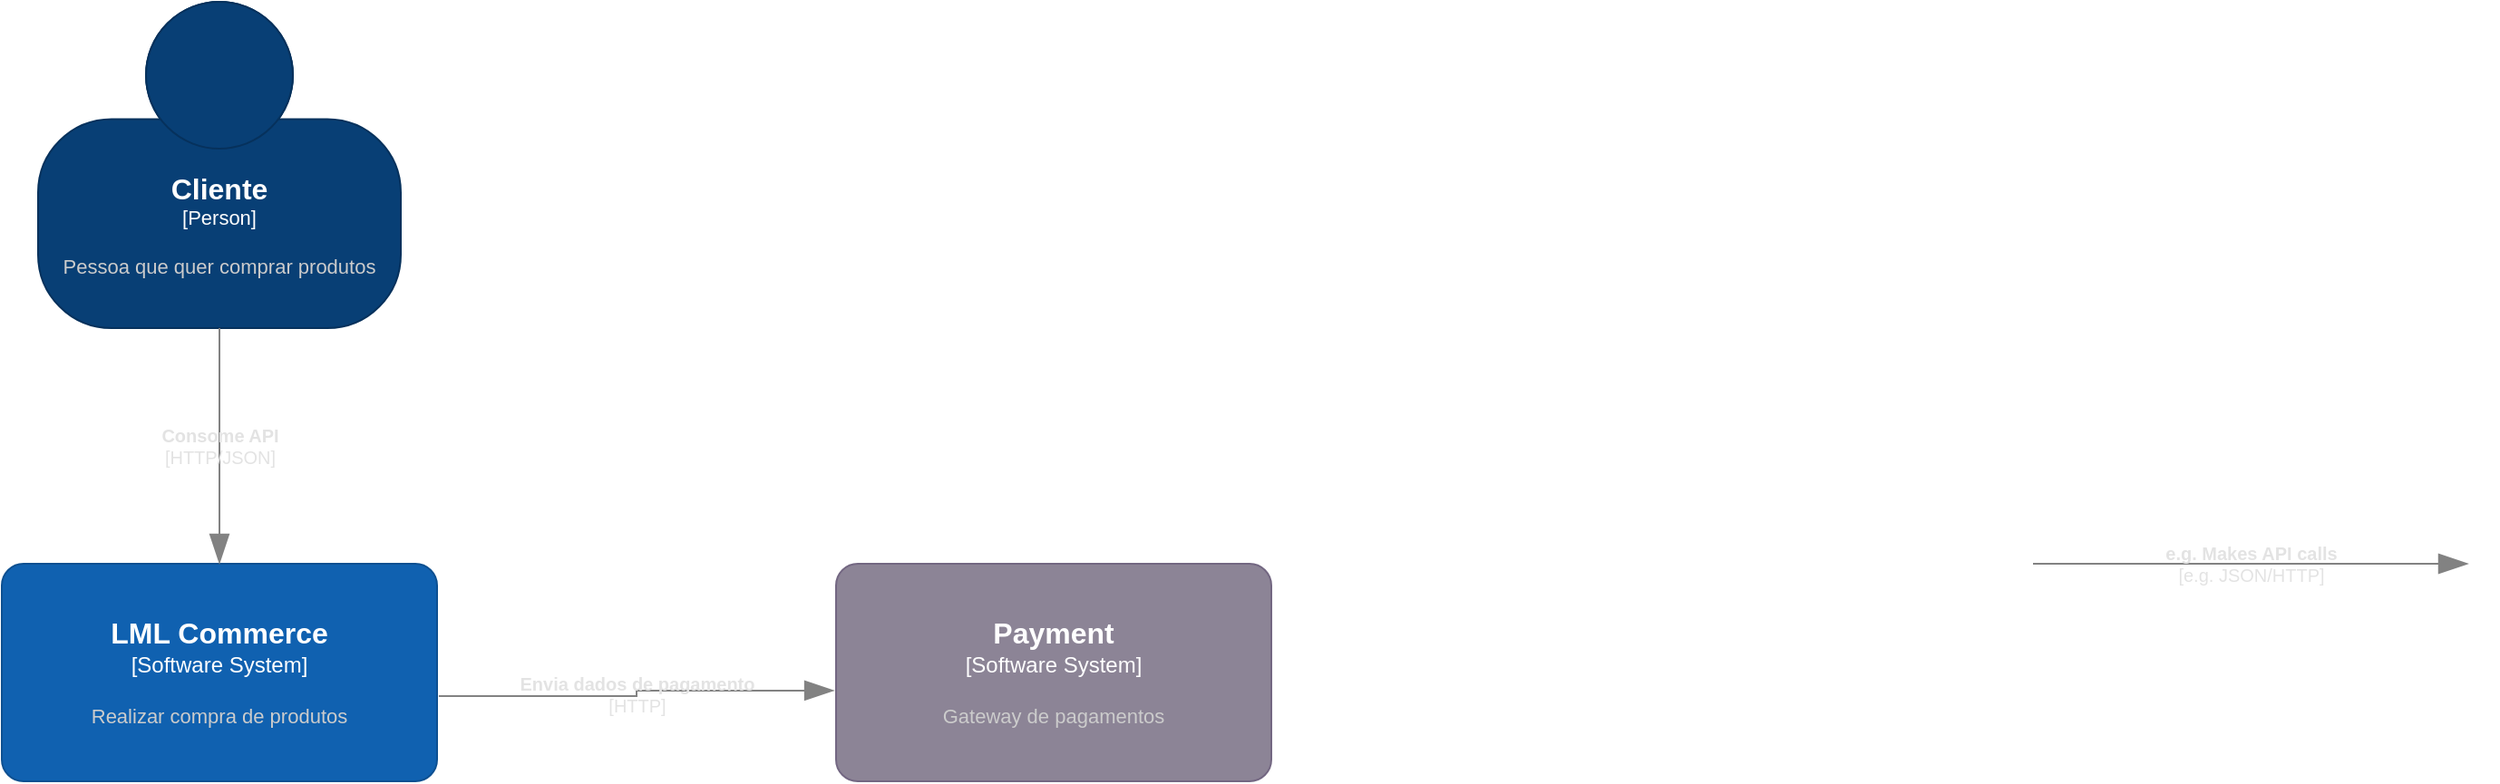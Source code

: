 <mxfile>
  <diagram id="S6L08_T96hRmo3LlaDx4" name="Context">
    <mxGraphModel
      dx="1750"
      dy="644"
      grid="1"
      gridSize="10"
      guides="1"
      tooltips="1"
      connect="1"
      arrows="1"
      fold="1"
      page="1"
      pageScale="1"
      pageWidth="1920"
      pageHeight="1200"
      math="0"
      shadow="0"
    >
      <root>
        <mxCell id="0" />
        <mxCell id="1" parent="0" />
        <object
          placeholders="1"
          c4Name="LML Commerce"
          c4Type="Software System"
          c4Description="Realizar compra de produtos"
          label='&lt;font style="font-size: 16px"&gt;&lt;b&gt;%c4Name%&lt;/b&gt;&lt;/font&gt;&lt;div&gt;[%c4Type%]&lt;/div&gt;&lt;br&gt;&lt;div&gt;&lt;font style="font-size: 11px"&gt;&lt;font color="#cccccc"&gt;%c4Description%&lt;/font&gt;&lt;/div&gt;'
          id="gdV_B8t6dMIT8gGPNnEV-1"
        >
          <mxCell
            style="rounded=1;whiteSpace=wrap;html=1;labelBackgroundColor=none;fillColor=#1061B0;fontColor=#ffffff;align=center;arcSize=10;strokeColor=#0D5091;metaEdit=1;resizable=0;points=[[0.25,0,0],[0.5,0,0],[0.75,0,0],[1,0.25,0],[1,0.5,0],[1,0.75,0],[0.75,1,0],[0.5,1,0],[0.25,1,0],[0,0.75,0],[0,0.5,0],[0,0.25,0]];"
            parent="1"
            vertex="1"
          >
            <mxGeometry x="250" y="440" width="240" height="120" as="geometry" />
          </mxCell>
        </object>
        <object
          placeholders="1"
          c4Name="Cliente"
          c4Type="Person"
          c4Description="Pessoa que quer comprar produtos"
          label='&lt;font style="font-size: 16px"&gt;&lt;b&gt;%c4Name%&lt;/b&gt;&lt;/font&gt;&lt;div&gt;[%c4Type%]&lt;/div&gt;&lt;br&gt;&lt;div&gt;&lt;font style="font-size: 11px"&gt;&lt;font color="#cccccc"&gt;%c4Description%&lt;/font&gt;&lt;/div&gt;'
          id="gdV_B8t6dMIT8gGPNnEV-2"
        >
          <mxCell
            style="html=1;fontSize=11;dashed=0;whiteSpace=wrap;fillColor=#083F75;strokeColor=#06315C;fontColor=#ffffff;shape=mxgraph.c4.person2;align=center;metaEdit=1;points=[[0.5,0,0],[1,0.5,0],[1,0.75,0],[0.75,1,0],[0.5,1,0],[0.25,1,0],[0,0.75,0],[0,0.5,0]];resizable=0;"
            parent="1"
            vertex="1"
          >
            <mxGeometry x="270" y="130" width="200" height="180" as="geometry" />
          </mxCell>
        </object>
        <object
          placeholders="1"
          c4Type="Relationship"
          c4Technology="e.g. JSON/HTTP"
          c4Description="e.g. Makes API calls"
          label='&lt;div style="text-align: left"&gt;&lt;div style="text-align: center"&gt;&lt;b&gt;%c4Description%&lt;/b&gt;&lt;/div&gt;&lt;div style="text-align: center"&gt;[%c4Technology%]&lt;/div&gt;&lt;/div&gt;'
          id="8---CNIJVXIAJ0xWN9EL-1"
        >
          <mxCell
            style="endArrow=blockThin;html=1;fontSize=10;fontColor=#E3E3E3;strokeWidth=1;endFill=1;strokeColor=#828282;elbow=vertical;metaEdit=1;endSize=14;startSize=14;jumpStyle=arc;jumpSize=16;rounded=0;edgeStyle=orthogonalEdgeStyle;labelBackgroundColor=none;"
            parent="1"
            edge="1"
          >
            <mxGeometry width="240" relative="1" as="geometry">
              <mxPoint x="1370" y="440" as="sourcePoint" />
              <mxPoint x="1610" y="440" as="targetPoint" />
            </mxGeometry>
          </mxCell>
        </object>
        <object
          placeholders="1"
          c4Type="Relationship"
          c4Technology="HTTP/JSON"
          c4Description="Consome API"
          label='&lt;div style="text-align: left"&gt;&lt;div style="text-align: center"&gt;&lt;b&gt;%c4Description%&lt;/b&gt;&lt;/div&gt;&lt;div style="text-align: center"&gt;[%c4Technology%]&lt;/div&gt;&lt;/div&gt;'
          id="8---CNIJVXIAJ0xWN9EL-2"
        >
          <mxCell
            style="endArrow=blockThin;html=1;fontSize=10;fontColor=#E3E3E3;strokeWidth=1;endFill=1;strokeColor=#828282;elbow=vertical;metaEdit=1;endSize=14;startSize=14;jumpStyle=arc;jumpSize=16;rounded=0;edgeStyle=orthogonalEdgeStyle;exitX=0.5;exitY=1;exitDx=0;exitDy=0;exitPerimeter=0;labelBackgroundColor=none;"
            parent="1"
            source="gdV_B8t6dMIT8gGPNnEV-2"
            target="gdV_B8t6dMIT8gGPNnEV-1"
            edge="1"
          >
            <mxGeometry width="240" relative="1" as="geometry">
              <mxPoint x="770" y="400" as="sourcePoint" />
              <mxPoint x="1010" y="400" as="targetPoint" />
            </mxGeometry>
          </mxCell>
        </object>
        <object
          placeholders="1"
          c4Name="Payment"
          c4Type="Software System"
          c4Description="Gateway de pagamentos"
          label='&lt;font style="font-size: 16px"&gt;&lt;b&gt;%c4Name%&lt;/b&gt;&lt;/font&gt;&lt;div&gt;[%c4Type%]&lt;/div&gt;&lt;br&gt;&lt;div&gt;&lt;font style="font-size: 11px"&gt;&lt;font color="#cccccc"&gt;%c4Description%&lt;/font&gt;&lt;/div&gt;'
          id="8---CNIJVXIAJ0xWN9EL-3"
        >
          <mxCell
            style="rounded=1;whiteSpace=wrap;html=1;labelBackgroundColor=none;fillColor=#8C8496;fontColor=#ffffff;align=center;arcSize=10;strokeColor=#736782;metaEdit=1;resizable=0;points=[[0.25,0,0],[0.5,0,0],[0.75,0,0],[1,0.25,0],[1,0.5,0],[1,0.75,0],[0.75,1,0],[0.5,1,0],[0.25,1,0],[0,0.75,0],[0,0.5,0],[0,0.25,0]];"
            parent="1"
            vertex="1"
          >
            <mxGeometry x="710" y="440" width="240" height="120" as="geometry" />
          </mxCell>
        </object>
        <object
          placeholders="1"
          c4Type="Relationship"
          c4Technology="HTTP"
          c4Description="Envia dados de pagamento"
          label='&lt;div style="text-align: left"&gt;&lt;div style="text-align: center"&gt;&lt;b&gt;%c4Description%&lt;/b&gt;&lt;/div&gt;&lt;div style="text-align: center"&gt;[%c4Technology%]&lt;/div&gt;&lt;/div&gt;'
          id="8---CNIJVXIAJ0xWN9EL-4"
        >
          <mxCell
            style="endArrow=blockThin;html=1;fontSize=10;fontColor=#E3E3E3;strokeWidth=1;endFill=1;strokeColor=#828282;elbow=vertical;metaEdit=1;endSize=14;startSize=14;jumpStyle=arc;jumpSize=16;rounded=0;edgeStyle=orthogonalEdgeStyle;entryX=-0.004;entryY=0.583;entryDx=0;entryDy=0;entryPerimeter=0;exitX=1.004;exitY=0.608;exitDx=0;exitDy=0;exitPerimeter=0;labelBackgroundColor=none;"
            parent="1"
            source="gdV_B8t6dMIT8gGPNnEV-1"
            target="8---CNIJVXIAJ0xWN9EL-3"
            edge="1"
          >
            <mxGeometry width="240" relative="1" as="geometry">
              <mxPoint x="770" y="400" as="sourcePoint" />
              <mxPoint x="1010" y="400" as="targetPoint" />
            </mxGeometry>
          </mxCell>
        </object>
      </root>
    </mxGraphModel>
  </diagram>
  <diagram id="b_RQS6GKHFhpanr6E8pA" name="Container">
    <mxGraphModel
      dx="1750"
      dy="467"
      grid="1"
      gridSize="10"
      guides="1"
      tooltips="1"
      connect="1"
      arrows="1"
      fold="1"
      page="1"
      pageScale="1"
      pageWidth="1920"
      pageHeight="1200"
      math="0"
      shadow="0"
    >
      <root>
        <mxCell id="0" />
        <mxCell id="1" parent="0" />
        <object
          placeholders="1"
          c4Name="Cliente"
          c4Type="Person"
          c4Description="Pessoa que quer comprar produtos"
          label='&lt;font style="font-size: 16px"&gt;&lt;b&gt;%c4Name%&lt;/b&gt;&lt;/font&gt;&lt;div&gt;[%c4Type%]&lt;/div&gt;&lt;br&gt;&lt;div&gt;&lt;font style="font-size: 11px"&gt;&lt;font color="#cccccc"&gt;%c4Description%&lt;/font&gt;&lt;/div&gt;'
          id="5kFMTecfARjD-kLjA5tT-2"
        >
          <mxCell
            style="html=1;fontSize=11;dashed=0;whiteSpace=wrap;fillColor=#083F75;strokeColor=#06315C;fontColor=#ffffff;shape=mxgraph.c4.person2;align=center;metaEdit=1;points=[[0.5,0,0],[1,0.5,0],[1,0.75,0],[0.75,1,0],[0.5,1,0],[0.25,1,0],[0,0.75,0],[0,0.5,0]];resizable=0;"
            vertex="1"
            parent="1"
          >
            <mxGeometry x="270" y="130" width="200" height="180" as="geometry" />
          </mxCell>
        </object>
        <object
          placeholders="1"
          c4Type="Relationship"
          c4Technology="e.g. JSON/HTTP"
          c4Description="e.g. Makes API calls"
          label='&lt;div style="text-align: left"&gt;&lt;div style="text-align: center"&gt;&lt;b&gt;%c4Description%&lt;/b&gt;&lt;/div&gt;&lt;div style="text-align: center"&gt;[%c4Technology%]&lt;/div&gt;&lt;/div&gt;'
          id="5kFMTecfARjD-kLjA5tT-3"
        >
          <mxCell
            style="endArrow=blockThin;html=1;fontSize=10;fontColor=#E3E3E3;strokeWidth=1;endFill=1;strokeColor=#828282;elbow=vertical;metaEdit=1;endSize=14;startSize=14;jumpStyle=arc;jumpSize=16;rounded=0;edgeStyle=orthogonalEdgeStyle;labelBackgroundColor=none;"
            edge="1"
            parent="1"
          >
            <mxGeometry width="240" relative="1" as="geometry">
              <mxPoint x="1370" y="440" as="sourcePoint" />
              <mxPoint x="1610" y="440" as="targetPoint" />
            </mxGeometry>
          </mxCell>
        </object>
        <object
          placeholders="1"
          c4Type="Relationship"
          c4Technology="HTTP/JSON"
          c4Description="Consome API"
          label='&lt;div style="text-align: left"&gt;&lt;div style="text-align: center"&gt;&lt;b&gt;%c4Description%&lt;/b&gt;&lt;/div&gt;&lt;div style="text-align: center"&gt;[%c4Technology%]&lt;/div&gt;&lt;/div&gt;'
          id="5kFMTecfARjD-kLjA5tT-4"
        >
          <mxCell
            style="endArrow=blockThin;html=1;fontSize=10;fontColor=#E3E3E3;strokeWidth=1;endFill=1;strokeColor=#828282;elbow=vertical;metaEdit=1;endSize=14;startSize=14;jumpStyle=arc;jumpSize=16;rounded=0;edgeStyle=orthogonalEdgeStyle;exitX=0.5;exitY=1;exitDx=0;exitDy=0;exitPerimeter=0;labelBackgroundColor=none;"
            edge="1"
            parent="1"
            source="5kFMTecfARjD-kLjA5tT-2"
          >
            <mxGeometry width="240" relative="1" as="geometry">
              <mxPoint x="770" y="400" as="sourcePoint" />
              <mxPoint x="370" y="440" as="targetPoint" />
            </mxGeometry>
          </mxCell>
        </object>
        <object
          placeholders="1"
          c4Name="Payment"
          c4Type="Software System"
          c4Description="Gateway de pagamentos"
          label='&lt;font style="font-size: 16px"&gt;&lt;b&gt;%c4Name%&lt;/b&gt;&lt;/font&gt;&lt;div&gt;[%c4Type%]&lt;/div&gt;&lt;br&gt;&lt;div&gt;&lt;font style="font-size: 11px"&gt;&lt;font color="#cccccc"&gt;%c4Description%&lt;/font&gt;&lt;/div&gt;'
          id="5kFMTecfARjD-kLjA5tT-5"
        >
          <mxCell
            style="rounded=1;whiteSpace=wrap;html=1;labelBackgroundColor=none;fillColor=#8C8496;fontColor=#ffffff;align=center;arcSize=10;strokeColor=#736782;metaEdit=1;resizable=0;points=[[0.25,0,0],[0.5,0,0],[0.75,0,0],[1,0.25,0],[1,0.5,0],[1,0.75,0],[0.75,1,0],[0.5,1,0],[0.25,1,0],[0,0.75,0],[0,0.5,0],[0,0.25,0]];"
            vertex="1"
            parent="1"
          >
            <mxGeometry x="710" y="440" width="240" height="120" as="geometry" />
          </mxCell>
        </object>
        <object
          placeholders="1"
          c4Type="Relationship"
          c4Technology="HTTP"
          c4Description="Envia dados de pagamento"
          label='&lt;div style="text-align: left"&gt;&lt;div style="text-align: center"&gt;&lt;b&gt;%c4Description%&lt;/b&gt;&lt;/div&gt;&lt;div style="text-align: center"&gt;[%c4Technology%]&lt;/div&gt;&lt;/div&gt;'
          id="5kFMTecfARjD-kLjA5tT-6"
        >
          <mxCell
            style="endArrow=blockThin;html=1;fontSize=10;fontColor=#E3E3E3;strokeWidth=1;endFill=1;strokeColor=#828282;elbow=vertical;metaEdit=1;endSize=14;startSize=14;jumpStyle=arc;jumpSize=16;rounded=0;edgeStyle=orthogonalEdgeStyle;entryX=-0.004;entryY=0.583;entryDx=0;entryDy=0;entryPerimeter=0;exitX=1.004;exitY=0.608;exitDx=0;exitDy=0;exitPerimeter=0;labelBackgroundColor=none;"
            edge="1"
            parent="1"
            target="5kFMTecfARjD-kLjA5tT-5"
          >
            <mxGeometry width="240" relative="1" as="geometry">
              <mxPoint x="490.96" y="512.96" as="sourcePoint" />
              <mxPoint x="1010" y="400" as="targetPoint" />
            </mxGeometry>
          </mxCell>
        </object>
        <object
          placeholders="1"
          c4Name="LML Commerce"
          c4Type="SystemScopeBoundary"
          c4Application="Software System"
          label='&lt;font style="font-size: 16px"&gt;&lt;b&gt;&lt;div style="text-align: left"&gt;%c4Name%&lt;/div&gt;&lt;/b&gt;&lt;/font&gt;&lt;div style="text-align: left"&gt;[%c4Application%]&lt;/div&gt;'
          id="gkStgHcVEAueS_De0Fv3-1"
        >
          <mxCell
            style="rounded=1;fontSize=11;whiteSpace=wrap;html=1;dashed=1;arcSize=20;fillColor=none;strokeColor=#666666;fontColor=#FCFCFC;labelBackgroundColor=none;align=left;verticalAlign=bottom;labelBorderColor=none;spacingTop=0;spacing=10;dashPattern=8 4;metaEdit=1;rotatable=0;perimeter=rectanglePerimeter;labelPadding=0;allowArrows=0;connectable=0;expand=0;recursiveResize=0;editable=1;pointerEvents=0;absoluteArcSize=1;points=[[0.25,0,0],[0.5,0,0],[0.75,0,0],[1,0.25,0],[1,0.5,0],[1,0.75,0],[0.75,1,0],[0.5,1,0],[0.25,1,0],[0,0.75,0],[0,0.5,0],[0,0.25,0]];"
            vertex="1"
            parent="1"
          >
            <mxGeometry x="220" y="400" width="330" height="230" as="geometry" />
          </mxCell>
        </object>
        <object
          placeholders="1"
          c4Name="Backend"
          c4Type="Container"
          c4Technology="Node"
          c4Description="Prover endpoints para fazer pedidos"
          label='&lt;font style="font-size: 16px"&gt;&lt;b&gt;%c4Name%&lt;/b&gt;&lt;/font&gt;&lt;div&gt;[%c4Type%: %c4Technology%]&lt;/div&gt;&lt;br&gt;&lt;div&gt;&lt;font style="font-size: 11px"&gt;&lt;font color="#E6E6E6"&gt;%c4Description%&lt;/font&gt;&lt;/div&gt;'
          id="gkStgHcVEAueS_De0Fv3-2"
        >
          <mxCell
            style="rounded=1;whiteSpace=wrap;html=1;fontSize=11;labelBackgroundColor=none;fillColor=#23A2D9;fontColor=#ffffff;align=center;arcSize=10;strokeColor=#0E7DAD;metaEdit=1;resizable=0;points=[[0.25,0,0],[0.5,0,0],[0.75,0,0],[1,0.25,0],[1,0.5,0],[1,0.75,0],[0.75,1,0],[0.5,1,0],[0.25,1,0],[0,0.75,0],[0,0.5,0],[0,0.25,0]];"
            vertex="1"
            parent="1"
          >
            <mxGeometry x="260" y="440" width="240" height="120" as="geometry" />
          </mxCell>
        </object>
      </root>
    </mxGraphModel>
  </diagram>
  <diagram id="KmQf6HbshX25WcH-UD77" name="Domain">
    <mxGraphModel
      dx="1349"
      dy="784"
      grid="1"
      gridSize="10"
      guides="1"
      tooltips="1"
      connect="1"
      arrows="1"
      fold="1"
      page="1"
      pageScale="1"
      pageWidth="1920"
      pageHeight="1200"
      math="0"
      shadow="0"
    >
      <root>
        <mxCell id="0" />
        <mxCell id="1" parent="0" />
        <mxCell
          id="r1ScC7lfXFoCYUSbXC6n-9"
          value=""
          style="shape=ext;double=1;rounded=0;whiteSpace=wrap;html=1;"
          parent="1"
          vertex="1"
        >
          <mxGeometry x="90" y="240" width="460" height="310" as="geometry" />
        </mxCell>
        <mxCell
          id="r1ScC7lfXFoCYUSbXC6n-4"
          value="Carrinho"
          style="ellipse;shape=doubleEllipse;whiteSpace=wrap;html=1;"
          parent="1"
          vertex="1"
        >
          <mxGeometry x="240" y="335" width="160" height="120" as="geometry" />
        </mxCell>
        <mxCell
          id="r1ScC7lfXFoCYUSbXC6n-5"
          value="Estoque"
          style="ellipse;shape=doubleEllipse;whiteSpace=wrap;html=1;"
          parent="1"
          vertex="1"
        >
          <mxGeometry x="150" y="430" width="150" height="110" as="geometry" />
        </mxCell>
        <mxCell
          id="r1ScC7lfXFoCYUSbXC6n-6"
          value="Catálogo"
          style="ellipse;shape=doubleEllipse;whiteSpace=wrap;html=1;"
          parent="1"
          vertex="1"
        >
          <mxGeometry x="120" y="275" width="150" height="110" as="geometry" />
        </mxCell>
        <mxCell
          id="r1ScC7lfXFoCYUSbXC6n-7"
          value="Checkout"
          style="ellipse;shape=doubleEllipse;whiteSpace=wrap;html=1;"
          parent="1"
          vertex="1"
        >
          <mxGeometry x="320" y="270" width="150" height="80" as="geometry" />
        </mxCell>
        <mxCell
          id="r1ScC7lfXFoCYUSbXC6n-10"
          value="Pagamento"
          style="ellipse;shape=doubleEllipse;whiteSpace=wrap;html=1;"
          parent="1"
          vertex="1"
        >
          <mxGeometry x="430" y="250" width="100" height="60" as="geometry" />
        </mxCell>
        <mxCell
          id="r1ScC7lfXFoCYUSbXC6n-12"
          value="Calculo de frete"
          style="ellipse;shape=doubleEllipse;whiteSpace=wrap;html=1;"
          parent="1"
          vertex="1"
        >
          <mxGeometry x="370" y="320" width="100" height="65" as="geometry" />
        </mxCell>
      </root>
    </mxGraphModel>
  </diagram>
  <diagram id="NLWaJpgCe6a0RMc2xg4J" name="Events">
    <mxGraphModel
      dx="1981"
      dy="644"
      grid="1"
      gridSize="10"
      guides="1"
      tooltips="1"
      connect="1"
      arrows="1"
      fold="1"
      page="1"
      pageScale="1"
      pageWidth="1920"
      pageHeight="1200"
      math="0"
      shadow="0"
    >
      <root>
        <mxCell id="0" />
        <mxCell id="1" parent="0" />
        <mxCell
          id="CsDEyeIuVSXB8CFoQotm-2"
          value="Actor"
          style="whiteSpace=wrap;html=1;aspect=fixed;fillColor=#e3c800;fontColor=#000000;strokeColor=#B09500;"
          vertex="1"
          parent="1"
        >
          <mxGeometry x="80" y="60" width="40" height="40" as="geometry" />
        </mxCell>
        <mxCell
          id="CsDEyeIuVSXB8CFoQotm-3"
          value="Event"
          style="whiteSpace=wrap;html=1;aspect=fixed;fillColor=#fa6800;fontColor=#000000;strokeColor=#C73500;"
          vertex="1"
          parent="1"
        >
          <mxGeometry x="200" y="40" width="80" height="80" as="geometry" />
        </mxCell>
        <mxCell
          id="CsDEyeIuVSXB8CFoQotm-4"
          value="Command"
          style="whiteSpace=wrap;html=1;aspect=fixed;fillColor=#0050ef;fontColor=#ffffff;strokeColor=#001DBC;"
          vertex="1"
          parent="1"
        >
          <mxGeometry x="330" y="40" width="80" height="80" as="geometry" />
        </mxCell>
        <mxCell
          id="CsDEyeIuVSXB8CFoQotm-6"
          value="Aggregate"
          style="whiteSpace=wrap;html=1;aspect=fixed;fillColor=#e3c800;strokeColor=#B09500;fontColor=#000000;"
          vertex="1"
          parent="1"
        >
          <mxGeometry x="450" y="40" width="80" height="80" as="geometry" />
        </mxCell>
        <mxCell
          id="CsDEyeIuVSXB8CFoQotm-13"
          style="edgeStyle=none;html=1;entryX=0;entryY=0.5;entryDx=0;entryDy=0;"
          edge="1"
          parent="1"
          source="CsDEyeIuVSXB8CFoQotm-8"
          target="CsDEyeIuVSXB8CFoQotm-12"
        >
          <mxGeometry relative="1" as="geometry" />
        </mxCell>
        <mxCell
          id="CsDEyeIuVSXB8CFoQotm-8"
          value="Place Order"
          style="whiteSpace=wrap;html=1;aspect=fixed;fillColor=#0050ef;fontColor=#ffffff;strokeColor=#001DBC;"
          vertex="1"
          parent="1"
        >
          <mxGeometry x="90" y="320" width="80" height="80" as="geometry" />
        </mxCell>
        <mxCell
          id="CsDEyeIuVSXB8CFoQotm-7"
          value="Actor"
          style="whiteSpace=wrap;html=1;aspect=fixed;fillColor=#e3c800;fontColor=#000000;strokeColor=#B09500;"
          vertex="1"
          parent="1"
        >
          <mxGeometry x="110" y="300" width="40" height="40" as="geometry" />
        </mxCell>
        <mxCell
          id="CsDEyeIuVSXB8CFoQotm-10"
          value="OrderPlaced"
          style="whiteSpace=wrap;html=1;aspect=fixed;fillColor=#fa6800;fontColor=#000000;strokeColor=#C73500;"
          vertex="1"
          parent="1"
        >
          <mxGeometry x="450" y="320" width="80" height="80" as="geometry" />
        </mxCell>
        <mxCell
          id="CsDEyeIuVSXB8CFoQotm-14"
          style="edgeStyle=none;html=1;entryX=0;entryY=0.5;entryDx=0;entryDy=0;"
          edge="1"
          parent="1"
          source="CsDEyeIuVSXB8CFoQotm-12"
          target="CsDEyeIuVSXB8CFoQotm-10"
        >
          <mxGeometry relative="1" as="geometry" />
        </mxCell>
        <mxCell
          id="CsDEyeIuVSXB8CFoQotm-12"
          value="Order"
          style="whiteSpace=wrap;html=1;aspect=fixed;fillColor=#e3c800;strokeColor=#B09500;fontColor=#000000;"
          vertex="1"
          parent="1"
        >
          <mxGeometry x="260" y="320" width="80" height="80" as="geometry" />
        </mxCell>
        <mxCell
          id="CsDEyeIuVSXB8CFoQotm-17"
          value=""
          style="rounded=0;whiteSpace=wrap;html=1;rotation=-90;fillColor=#f9f7ed;strokeColor=#36393d;"
          vertex="1"
          parent="1"
        >
          <mxGeometry x="390" y="370" width="340" height="10" as="geometry" />
        </mxCell>
        <mxCell
          id="CsDEyeIuVSXB8CFoQotm-28"
          style="edgeStyle=none;html=1;exitX=1;exitY=0.5;exitDx=0;exitDy=0;"
          edge="1"
          parent="1"
          source="CsDEyeIuVSXB8CFoQotm-18"
          target="CsDEyeIuVSXB8CFoQotm-27"
        >
          <mxGeometry relative="1" as="geometry" />
        </mxCell>
        <mxCell
          id="CsDEyeIuVSXB8CFoQotm-18"
          value="DecrementStock"
          style="whiteSpace=wrap;html=1;aspect=fixed;fillColor=#0050ef;fontColor=#ffffff;strokeColor=#001DBC;"
          vertex="1"
          parent="1"
        >
          <mxGeometry x="640" y="320" width="100" height="100" as="geometry" />
        </mxCell>
        <mxCell
          id="CsDEyeIuVSXB8CFoQotm-31"
          style="edgeStyle=none;html=1;exitX=1;exitY=0.5;exitDx=0;exitDy=0;entryX=0;entryY=0.5;entryDx=0;entryDy=0;"
          edge="1"
          parent="1"
          source="CsDEyeIuVSXB8CFoQotm-19"
          target="CsDEyeIuVSXB8CFoQotm-29"
        >
          <mxGeometry relative="1" as="geometry" />
        </mxCell>
        <mxCell
          id="CsDEyeIuVSXB8CFoQotm-19"
          value="GenerateInvoice"
          style="whiteSpace=wrap;html=1;aspect=fixed;fillColor=#0050ef;fontColor=#ffffff;strokeColor=#001DBC;"
          vertex="1"
          parent="1"
        >
          <mxGeometry x="1030" y="327.5" width="100" height="100" as="geometry" />
        </mxCell>
        <mxCell
          id="CsDEyeIuVSXB8CFoQotm-23"
          value="OrderPlaced"
          style="whiteSpace=wrap;html=1;aspect=fixed;fillColor=#fa6800;fontColor=#000000;strokeColor=#C73500;"
          vertex="1"
          parent="1"
        >
          <mxGeometry x="655" y="280" width="70" height="70" as="geometry" />
        </mxCell>
        <mxCell
          id="CsDEyeIuVSXB8CFoQotm-24"
          value="OrderPlaced"
          style="whiteSpace=wrap;html=1;aspect=fixed;fillColor=#fa6800;fontColor=#000000;strokeColor=#C73500;"
          vertex="1"
          parent="1"
        >
          <mxGeometry x="1045" y="287.5" width="70" height="70" as="geometry" />
        </mxCell>
        <mxCell
          id="CsDEyeIuVSXB8CFoQotm-26"
          value=""
          style="rounded=0;whiteSpace=wrap;html=1;rotation=-90;fillColor=#f9f7ed;strokeColor=#36393d;"
          vertex="1"
          parent="1"
        >
          <mxGeometry x="790" y="365" width="340" height="10" as="geometry" />
        </mxCell>
        <mxCell
          id="CsDEyeIuVSXB8CFoQotm-27"
          value="StockEntry"
          style="whiteSpace=wrap;html=1;aspect=fixed;fillColor=#e3c800;strokeColor=#B09500;fontColor=#000000;"
          vertex="1"
          parent="1"
        >
          <mxGeometry x="810" y="330" width="80" height="80" as="geometry" />
        </mxCell>
        <mxCell
          id="CsDEyeIuVSXB8CFoQotm-32"
          style="edgeStyle=none;html=1;exitX=1;exitY=0.5;exitDx=0;exitDy=0;entryX=0;entryY=0.5;entryDx=0;entryDy=0;"
          edge="1"
          parent="1"
          source="CsDEyeIuVSXB8CFoQotm-29"
          target="CsDEyeIuVSXB8CFoQotm-30"
        >
          <mxGeometry relative="1" as="geometry" />
        </mxCell>
        <mxCell
          id="CsDEyeIuVSXB8CFoQotm-29"
          value="Invoice"
          style="whiteSpace=wrap;html=1;aspect=fixed;fillColor=#e3c800;strokeColor=#B09500;fontColor=#000000;"
          vertex="1"
          parent="1"
        >
          <mxGeometry x="1200" y="337.5" width="80" height="80" as="geometry" />
        </mxCell>
        <mxCell
          id="CsDEyeIuVSXB8CFoQotm-30"
          value="InvoiceGenerated"
          style="whiteSpace=wrap;html=1;aspect=fixed;fillColor=#fa6800;fontColor=#000000;strokeColor=#C73500;"
          vertex="1"
          parent="1"
        >
          <mxGeometry x="1350" y="322.5" width="110" height="110" as="geometry" />
        </mxCell>
        <mxCell
          id="CsDEyeIuVSXB8CFoQotm-33"
          value=""
          style="rounded=0;whiteSpace=wrap;html=1;rotation=-90;fillColor=#f9f7ed;strokeColor=#36393d;"
          vertex="1"
          parent="1"
        >
          <mxGeometry x="1360" y="350" width="340" height="10" as="geometry" />
        </mxCell>
      </root>
    </mxGraphModel>
  </diagram>
</mxfile>;
